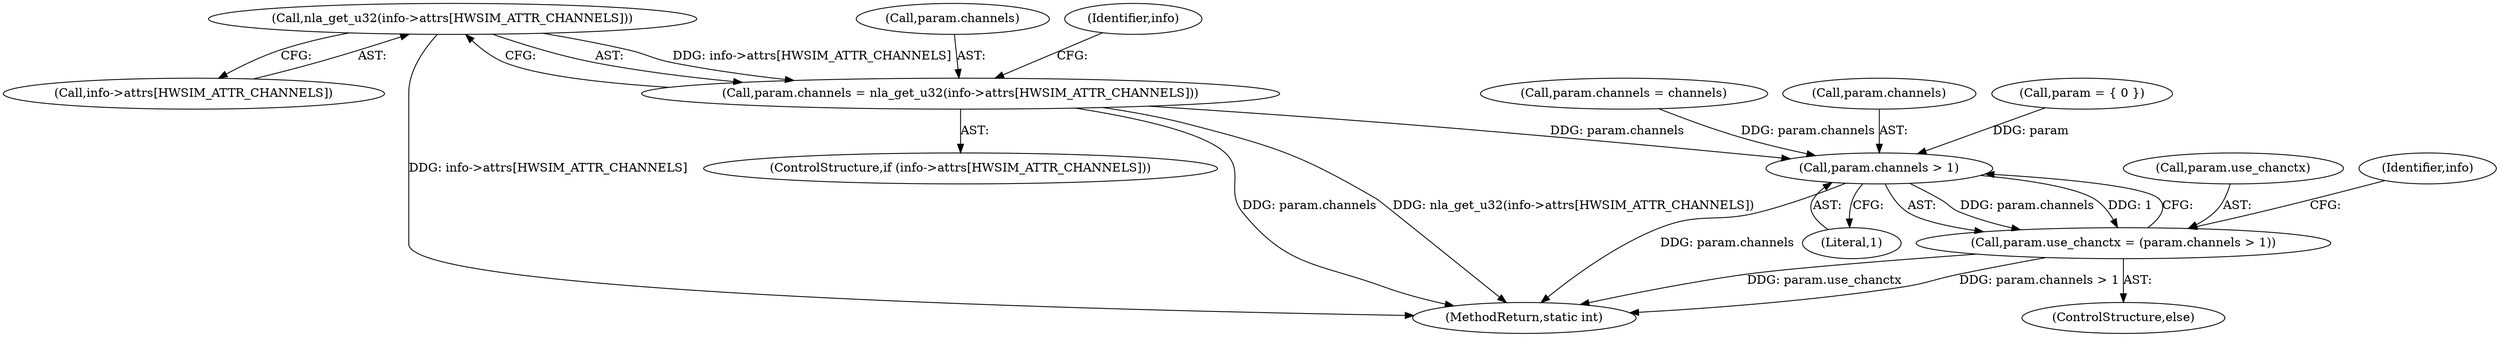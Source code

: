 digraph "0_linux_0ddcff49b672239dda94d70d0fcf50317a9f4b51@array" {
"1000154" [label="(Call,nla_get_u32(info->attrs[HWSIM_ATTR_CHANNELS]))"];
"1000150" [label="(Call,param.channels = nla_get_u32(info->attrs[HWSIM_ATTR_CHANNELS]))"];
"1000224" [label="(Call,param.channels > 1)"];
"1000220" [label="(Call,param.use_chanctx = (param.channels > 1))"];
"1000151" [label="(Call,param.channels)"];
"1000144" [label="(ControlStructure,if (info->attrs[HWSIM_ATTR_CHANNELS]))"];
"1000155" [label="(Call,info->attrs[HWSIM_ATTR_CHANNELS])"];
"1000224" [label="(Call,param.channels > 1)"];
"1000150" [label="(Call,param.channels = nla_get_u32(info->attrs[HWSIM_ATTR_CHANNELS]))"];
"1000130" [label="(Call,param.channels = channels)"];
"1000225" [label="(Call,param.channels)"];
"1000220" [label="(Call,param.use_chanctx = (param.channels > 1))"];
"1000228" [label="(Literal,1)"];
"1000105" [label="(Call,param = { 0 })"];
"1000221" [label="(Call,param.use_chanctx)"];
"1000232" [label="(Identifier,info)"];
"1000286" [label="(MethodReturn,static int)"];
"1000219" [label="(ControlStructure,else)"];
"1000154" [label="(Call,nla_get_u32(info->attrs[HWSIM_ATTR_CHANNELS]))"];
"1000163" [label="(Identifier,info)"];
"1000154" -> "1000150"  [label="AST: "];
"1000154" -> "1000155"  [label="CFG: "];
"1000155" -> "1000154"  [label="AST: "];
"1000150" -> "1000154"  [label="CFG: "];
"1000154" -> "1000286"  [label="DDG: info->attrs[HWSIM_ATTR_CHANNELS]"];
"1000154" -> "1000150"  [label="DDG: info->attrs[HWSIM_ATTR_CHANNELS]"];
"1000150" -> "1000144"  [label="AST: "];
"1000151" -> "1000150"  [label="AST: "];
"1000163" -> "1000150"  [label="CFG: "];
"1000150" -> "1000286"  [label="DDG: param.channels"];
"1000150" -> "1000286"  [label="DDG: nla_get_u32(info->attrs[HWSIM_ATTR_CHANNELS])"];
"1000150" -> "1000224"  [label="DDG: param.channels"];
"1000224" -> "1000220"  [label="AST: "];
"1000224" -> "1000228"  [label="CFG: "];
"1000225" -> "1000224"  [label="AST: "];
"1000228" -> "1000224"  [label="AST: "];
"1000220" -> "1000224"  [label="CFG: "];
"1000224" -> "1000286"  [label="DDG: param.channels"];
"1000224" -> "1000220"  [label="DDG: param.channels"];
"1000224" -> "1000220"  [label="DDG: 1"];
"1000105" -> "1000224"  [label="DDG: param"];
"1000130" -> "1000224"  [label="DDG: param.channels"];
"1000220" -> "1000219"  [label="AST: "];
"1000221" -> "1000220"  [label="AST: "];
"1000232" -> "1000220"  [label="CFG: "];
"1000220" -> "1000286"  [label="DDG: param.use_chanctx"];
"1000220" -> "1000286"  [label="DDG: param.channels > 1"];
}

